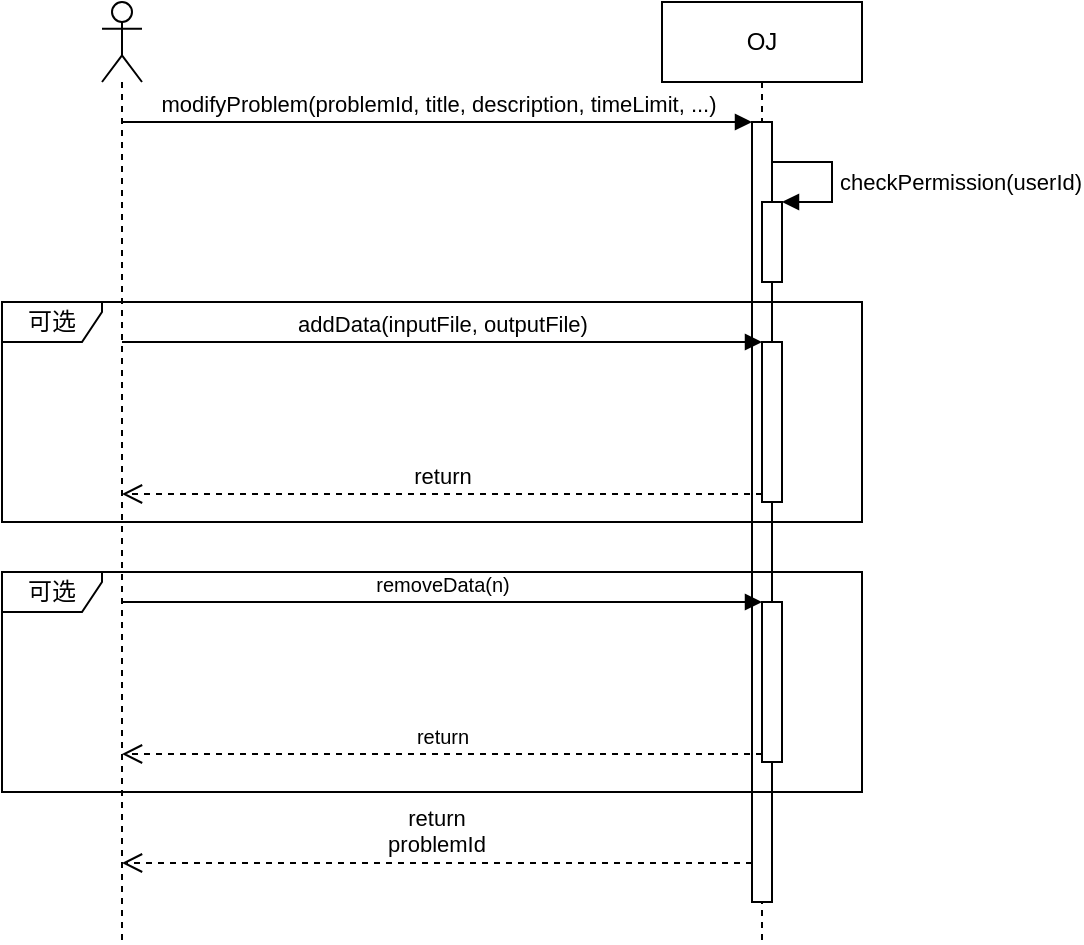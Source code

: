 <mxfile>
    <diagram id="N71zw3I5otOe3ePyygKA" name="第 1 页">
        <mxGraphModel dx="647" dy="442" grid="1" gridSize="10" guides="1" tooltips="1" connect="1" arrows="1" fold="1" page="1" pageScale="1" pageWidth="827" pageHeight="1169" math="0" shadow="0">
            <root>
                <mxCell id="0"/>
                <mxCell id="1" parent="0"/>
                <mxCell id="2" value="" style="shape=umlLifeline;participant=umlActor;perimeter=lifelinePerimeter;whiteSpace=wrap;html=1;container=1;collapsible=0;recursiveResize=0;verticalAlign=top;spacingTop=36;outlineConnect=0;" parent="1" vertex="1">
                    <mxGeometry x="230" y="80" width="20" height="470" as="geometry"/>
                </mxCell>
                <mxCell id="3" value="OJ" style="shape=umlLifeline;perimeter=lifelinePerimeter;whiteSpace=wrap;html=1;container=1;collapsible=0;recursiveResize=0;outlineConnect=0;" parent="1" vertex="1">
                    <mxGeometry x="510" y="80" width="100" height="470" as="geometry"/>
                </mxCell>
                <mxCell id="4" value="" style="html=1;points=[];perimeter=orthogonalPerimeter;" parent="3" vertex="1">
                    <mxGeometry x="45" y="60" width="10" height="390" as="geometry"/>
                </mxCell>
                <mxCell id="5" value="" style="html=1;points=[];perimeter=orthogonalPerimeter;fontSize=10;" parent="3" vertex="1">
                    <mxGeometry x="50" y="300" width="10" height="80" as="geometry"/>
                </mxCell>
                <mxCell id="16" value="" style="html=1;points=[];perimeter=orthogonalPerimeter;" parent="3" vertex="1">
                    <mxGeometry x="50" y="100" width="10" height="40" as="geometry"/>
                </mxCell>
                <mxCell id="17" value="checkPermission(userId)" style="edgeStyle=orthogonalEdgeStyle;html=1;align=left;spacingLeft=2;endArrow=block;rounded=0;entryX=1;entryY=0;" parent="3" target="16" edge="1">
                    <mxGeometry x="0.067" relative="1" as="geometry">
                        <mxPoint x="55" y="80" as="sourcePoint"/>
                        <Array as="points">
                            <mxPoint x="85" y="80"/>
                        </Array>
                        <mxPoint as="offset"/>
                    </mxGeometry>
                </mxCell>
                <mxCell id="6" value="可选" style="shape=umlFrame;whiteSpace=wrap;html=1;width=50;height=20;" parent="3" vertex="1">
                    <mxGeometry x="-330" y="285" width="430" height="110" as="geometry"/>
                </mxCell>
                <mxCell id="7" value="modifyProblem(problemId, title, description, timeLimit, ...)" style="html=1;verticalAlign=bottom;endArrow=block;entryX=0;entryY=0;" parent="1" source="2" target="4" edge="1">
                    <mxGeometry relative="1" as="geometry">
                        <mxPoint x="365" y="220" as="sourcePoint"/>
                    </mxGeometry>
                </mxCell>
                <mxCell id="8" value="return&lt;br&gt;problemId" style="html=1;verticalAlign=bottom;endArrow=open;dashed=1;endSize=8;exitX=0;exitY=0.95;" parent="1" source="4" target="2" edge="1">
                    <mxGeometry x="0.003" relative="1" as="geometry">
                        <mxPoint x="365" y="296" as="targetPoint"/>
                        <mxPoint as="offset"/>
                    </mxGeometry>
                </mxCell>
                <mxCell id="9" value="可选" style="shape=umlFrame;whiteSpace=wrap;html=1;width=50;height=20;" parent="1" vertex="1">
                    <mxGeometry x="180" y="230" width="430" height="110" as="geometry"/>
                </mxCell>
                <mxCell id="10" value="" style="html=1;points=[];perimeter=orthogonalPerimeter;" parent="1" vertex="1">
                    <mxGeometry x="560" y="250" width="10" height="80" as="geometry"/>
                </mxCell>
                <mxCell id="11" value="addData(inputFile, outputFile)" style="html=1;verticalAlign=bottom;endArrow=block;entryX=0;entryY=0;" parent="1" source="2" target="10" edge="1">
                    <mxGeometry relative="1" as="geometry">
                        <mxPoint x="495" y="260" as="sourcePoint"/>
                    </mxGeometry>
                </mxCell>
                <mxCell id="12" value="return" style="html=1;verticalAlign=bottom;endArrow=open;dashed=1;endSize=8;exitX=0;exitY=0.95;" parent="1" source="10" target="2" edge="1">
                    <mxGeometry relative="1" as="geometry">
                        <mxPoint x="495" y="336" as="targetPoint"/>
                    </mxGeometry>
                </mxCell>
                <mxCell id="14" value="removeData(n)" style="html=1;verticalAlign=bottom;endArrow=block;entryX=0;entryY=0;fontSize=10;" parent="1" source="2" target="5" edge="1">
                    <mxGeometry relative="1" as="geometry">
                        <mxPoint x="240.167" y="360.0" as="sourcePoint"/>
                    </mxGeometry>
                </mxCell>
                <mxCell id="15" value="return" style="html=1;verticalAlign=bottom;endArrow=open;dashed=1;endSize=8;exitX=0;exitY=0.95;fontSize=10;" parent="1" source="5" target="2" edge="1">
                    <mxGeometry relative="1" as="geometry">
                        <mxPoint x="240.167" y="436" as="targetPoint"/>
                    </mxGeometry>
                </mxCell>
            </root>
        </mxGraphModel>
    </diagram>
</mxfile>